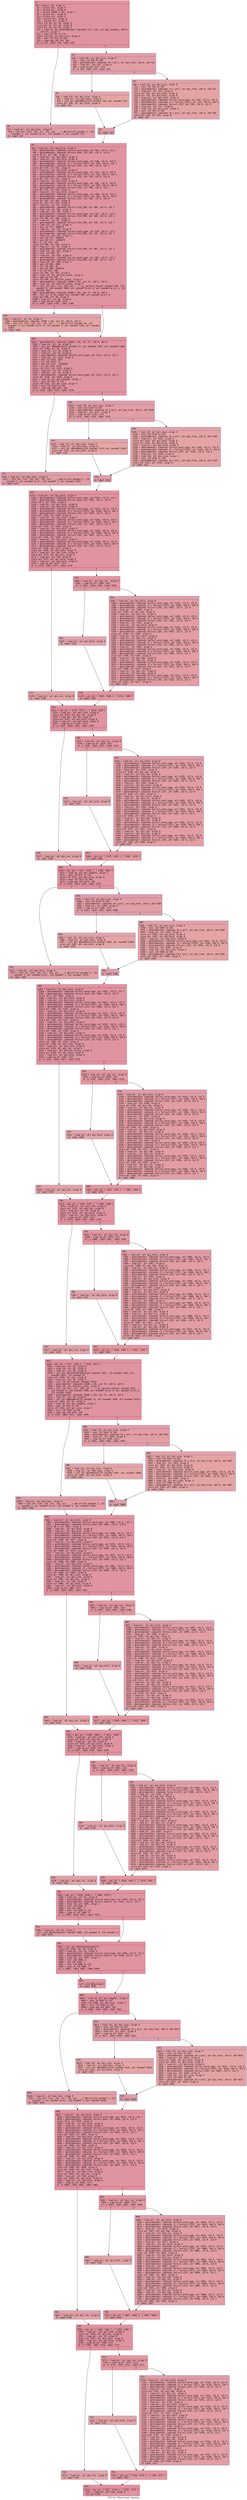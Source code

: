digraph "CFG for 'FilterCreate' function" {
	label="CFG for 'FilterCreate' function";

	Node0x6000015a6260 [shape=record,color="#b70d28ff", style=filled, fillcolor="#b70d2870" fontname="Courier",label="{3:\l|  %4 = alloca i32, align 4\l  %5 = alloca ptr, align 8\l  %6 = alloca ptr, align 8\l  %7 = alloca [2048 x i8], align 1\l  %8 = alloca ptr, align 8\l  %9 = alloca ptr, align 8\l  %10 = alloca ptr, align 8\l  %11 = alloca ptr, align 8\l  store i32 %0, ptr %4, align 4\l  store ptr %1, ptr %5, align 8\l  store ptr %2, ptr %6, align 8\l  %12 = load i8, ptr getelementptr inbounds ([0 x i8], ptr @zz_lengths, i64 0,\l... i64 57), align 1\l  %13 = zext i8 %12 to i32\l  store i32 %13, ptr @zz_size, align 4\l  %14 = sext i32 %13 to i64\l  %15 = icmp uge i64 %14, 265\l  br i1 %15, label %16, label %19\l|{<s0>T|<s1>F}}"];
	Node0x6000015a6260:s0 -> Node0x6000015a62b0[tooltip="3 -> 16\nProbability 50.00%" ];
	Node0x6000015a6260:s1 -> Node0x6000015a6300[tooltip="3 -> 19\nProbability 50.00%" ];
	Node0x6000015a62b0 [shape=record,color="#3d50c3ff", style=filled, fillcolor="#be242e70" fontname="Courier",label="{16:\l|  %17 = load ptr, ptr @no_fpos, align 8\l  %18 = call ptr (i32, i32, ptr, i32, ptr, ...) @Error(i32 noundef 1, i32\l... noundef 1, ptr noundef @.str, i32 noundef 1, ptr noundef %17)\l  br label %43\l}"];
	Node0x6000015a62b0 -> Node0x6000015a6440[tooltip="16 -> 43\nProbability 100.00%" ];
	Node0x6000015a6300 [shape=record,color="#3d50c3ff", style=filled, fillcolor="#be242e70" fontname="Courier",label="{19:\l|  %20 = load i32, ptr @zz_size, align 4\l  %21 = sext i32 %20 to i64\l  %22 = getelementptr inbounds [0 x ptr], ptr @zz_free, i64 0, i64 %21\l  %23 = load ptr, ptr %22, align 8\l  %24 = icmp eq ptr %23, null\l  br i1 %24, label %25, label %29\l|{<s0>T|<s1>F}}"];
	Node0x6000015a6300:s0 -> Node0x6000015a6350[tooltip="19 -> 25\nProbability 37.50%" ];
	Node0x6000015a6300:s1 -> Node0x6000015a63a0[tooltip="19 -> 29\nProbability 62.50%" ];
	Node0x6000015a6350 [shape=record,color="#3d50c3ff", style=filled, fillcolor="#c5333470" fontname="Courier",label="{25:\l|  %26 = load i32, ptr @zz_size, align 4\l  %27 = load ptr, ptr @no_fpos, align 8\l  %28 = call ptr @GetMemory(i32 noundef %26, ptr noundef %27)\l  store ptr %28, ptr @zz_hold, align 8\l  br label %42\l}"];
	Node0x6000015a6350 -> Node0x6000015a63f0[tooltip="25 -> 42\nProbability 100.00%" ];
	Node0x6000015a63a0 [shape=record,color="#3d50c3ff", style=filled, fillcolor="#c32e3170" fontname="Courier",label="{29:\l|  %30 = load i32, ptr @zz_size, align 4\l  %31 = sext i32 %30 to i64\l  %32 = getelementptr inbounds [0 x ptr], ptr @zz_free, i64 0, i64 %31\l  %33 = load ptr, ptr %32, align 8\l  store ptr %33, ptr @zz_hold, align 8\l  store ptr %33, ptr @zz_hold, align 8\l  %34 = load ptr, ptr @zz_hold, align 8\l  %35 = getelementptr inbounds %struct.word_type, ptr %34, i32 0, i32 0\l  %36 = getelementptr inbounds [2 x %struct.LIST], ptr %35, i64 0, i64 0\l  %37 = getelementptr inbounds %struct.LIST, ptr %36, i32 0, i32 0\l  %38 = load ptr, ptr %37, align 8\l  %39 = load i32, ptr @zz_size, align 4\l  %40 = sext i32 %39 to i64\l  %41 = getelementptr inbounds [0 x ptr], ptr @zz_free, i64 0, i64 %40\l  store ptr %38, ptr %41, align 8\l  br label %42\l}"];
	Node0x6000015a63a0 -> Node0x6000015a63f0[tooltip="29 -> 42\nProbability 100.00%" ];
	Node0x6000015a63f0 [shape=record,color="#3d50c3ff", style=filled, fillcolor="#be242e70" fontname="Courier",label="{42:\l|  br label %43\l}"];
	Node0x6000015a63f0 -> Node0x6000015a6440[tooltip="42 -> 43\nProbability 100.00%" ];
	Node0x6000015a6440 [shape=record,color="#b70d28ff", style=filled, fillcolor="#b70d2870" fontname="Courier",label="{43:\l|  %44 = load ptr, ptr @zz_hold, align 8\l  %45 = getelementptr inbounds %struct.word_type, ptr %44, i32 0, i32 1\l  %46 = getelementptr inbounds %struct.anon, ptr %45, i32 0, i32 0\l  store i8 57, ptr %46, align 8\l  %47 = load ptr, ptr @zz_hold, align 8\l  %48 = load ptr, ptr @zz_hold, align 8\l  %49 = getelementptr inbounds %struct.word_type, ptr %48, i32 0, i32 0\l  %50 = getelementptr inbounds [2 x %struct.LIST], ptr %49, i64 0, i64 1\l  %51 = getelementptr inbounds %struct.LIST, ptr %50, i32 0, i32 1\l  store ptr %47, ptr %51, align 8\l  %52 = load ptr, ptr @zz_hold, align 8\l  %53 = getelementptr inbounds %struct.word_type, ptr %52, i32 0, i32 0\l  %54 = getelementptr inbounds [2 x %struct.LIST], ptr %53, i64 0, i64 1\l  %55 = getelementptr inbounds %struct.LIST, ptr %54, i32 0, i32 0\l  store ptr %47, ptr %55, align 8\l  %56 = load ptr, ptr @zz_hold, align 8\l  %57 = getelementptr inbounds %struct.word_type, ptr %56, i32 0, i32 0\l  %58 = getelementptr inbounds [2 x %struct.LIST], ptr %57, i64 0, i64 0\l  %59 = getelementptr inbounds %struct.LIST, ptr %58, i32 0, i32 1\l  store ptr %47, ptr %59, align 8\l  %60 = load ptr, ptr @zz_hold, align 8\l  %61 = getelementptr inbounds %struct.word_type, ptr %60, i32 0, i32 0\l  %62 = getelementptr inbounds [2 x %struct.LIST], ptr %61, i64 0, i64 0\l  %63 = getelementptr inbounds %struct.LIST, ptr %62, i32 0, i32 0\l  store ptr %47, ptr %63, align 8\l  store ptr %47, ptr %10, align 8\l  %64 = load ptr, ptr %6, align 8\l  %65 = getelementptr inbounds %struct.FILE_POS, ptr %64, i32 0, i32 2\l  %66 = load i16, ptr %65, align 2\l  %67 = load ptr, ptr %10, align 8\l  %68 = getelementptr inbounds %struct.word_type, ptr %67, i32 0, i32 1\l  %69 = getelementptr inbounds %struct.FILE_POS, ptr %68, i32 0, i32 2\l  store i16 %66, ptr %69, align 2\l  %70 = load ptr, ptr %6, align 8\l  %71 = getelementptr inbounds %struct.FILE_POS, ptr %70, i32 0, i32 3\l  %72 = load i32, ptr %71, align 4\l  %73 = and i32 %72, 1048575\l  %74 = load ptr, ptr %10, align 8\l  %75 = getelementptr inbounds %struct.word_type, ptr %74, i32 0, i32 1\l  %76 = getelementptr inbounds %struct.FILE_POS, ptr %75, i32 0, i32 3\l  %77 = load i32, ptr %76, align 4\l  %78 = and i32 %73, 1048575\l  %79 = and i32 %77, -1048576\l  %80 = or i32 %79, %78\l  store i32 %80, ptr %76, align 4\l  %81 = load ptr, ptr %6, align 8\l  %82 = getelementptr inbounds %struct.FILE_POS, ptr %81, i32 0, i32 3\l  %83 = load i32, ptr %82, align 4\l  %84 = lshr i32 %83, 20\l  %85 = load ptr, ptr %10, align 8\l  %86 = getelementptr inbounds %struct.word_type, ptr %85, i32 0, i32 1\l  %87 = getelementptr inbounds %struct.FILE_POS, ptr %86, i32 0, i32 3\l  %88 = load i32, ptr %87, align 4\l  %89 = and i32 %84, 4095\l  %90 = shl i32 %89, 20\l  %91 = and i32 %88, 1048575\l  %92 = or i32 %91, %90\l  store i32 %92, ptr %87, align 4\l  %93 = load i32, ptr @filter_count, align 4\l  %94 = add nsw i32 %93, 1\l  store i32 %94, ptr @filter_count, align 4\l  %95 = getelementptr inbounds [2048 x i8], ptr %7, i64 0, i64 0\l  %96 = load i32, ptr @filter_count, align 4\l  %97 = call i32 (ptr, i32, i64, ptr, ...) @__sprintf_chk(ptr noundef %95, i32\l... noundef 0, i64 noundef 2048, ptr noundef @.str.4, ptr noundef @.str.1, i32\l... noundef %96)\l  %98 = getelementptr inbounds [2048 x i8], ptr %7, i64 0, i64 0\l  %99 = call ptr @\"\\01_fopen\"(ptr noundef %98, ptr noundef @.str.5)\l  store ptr %99, ptr %8, align 8\l  %100 = load ptr, ptr %8, align 8\l  %101 = icmp eq ptr %100, null\l  br i1 %101, label %102, label %106\l|{<s0>T|<s1>F}}"];
	Node0x6000015a6440:s0 -> Node0x6000015a6490[tooltip="43 -> 102\nProbability 37.50%" ];
	Node0x6000015a6440:s1 -> Node0x6000015a64e0[tooltip="43 -> 106\nProbability 62.50%" ];
	Node0x6000015a6490 [shape=record,color="#3d50c3ff", style=filled, fillcolor="#c32e3170" fontname="Courier",label="{102:\l|  %103 = load ptr, ptr %6, align 8\l  %104 = getelementptr inbounds [2048 x i8], ptr %7, i64 0, i64 0\l  %105 = call ptr (i32, i32, ptr, i32, ptr, ...) @Error(i32 noundef 40, i32\l... noundef 1, ptr noundef @.str.6, i32 noundef 1, ptr noundef %103, ptr noundef\l... %104)\l  br label %106\l}"];
	Node0x6000015a6490 -> Node0x6000015a64e0[tooltip="102 -> 106\nProbability 100.00%" ];
	Node0x6000015a64e0 [shape=record,color="#b70d28ff", style=filled, fillcolor="#b70d2870" fontname="Courier",label="{106:\l|  %107 = getelementptr inbounds [2048 x i8], ptr %7, i64 0, i64 0\l  %108 = load ptr, ptr %6, align 8\l  %109 = call ptr @MakeWord(i32 noundef 11, ptr noundef %107, ptr noundef %108)\l  store ptr %109, ptr %9, align 8\l  %110 = load i32, ptr %4, align 4\l  %111 = load ptr, ptr %9, align 8\l  %112 = getelementptr inbounds %struct.word_type, ptr %111, i32 0, i32 2\l  %113 = load i32, ptr %112, align 8\l  %114 = and i32 %110, 1023\l  %115 = shl i32 %114, 12\l  %116 = and i32 %113, -4190209\l  %117 = or i32 %116, %115\l  store i32 %117, ptr %112, align 8\l  %118 = load ptr, ptr %5, align 8\l  %119 = load ptr, ptr %9, align 8\l  %120 = getelementptr inbounds %struct.word_type, ptr %119, i32 0, i32 3\l  store ptr %118, ptr %120, align 8\l  %121 = load i8, ptr @zz_lengths, align 1\l  %122 = zext i8 %121 to i32\l  store i32 %122, ptr @zz_size, align 4\l  %123 = sext i32 %122 to i64\l  %124 = icmp uge i64 %123, 265\l  br i1 %124, label %125, label %128\l|{<s0>T|<s1>F}}"];
	Node0x6000015a64e0:s0 -> Node0x6000015a6530[tooltip="106 -> 125\nProbability 50.00%" ];
	Node0x6000015a64e0:s1 -> Node0x6000015a6580[tooltip="106 -> 128\nProbability 50.00%" ];
	Node0x6000015a6530 [shape=record,color="#3d50c3ff", style=filled, fillcolor="#be242e70" fontname="Courier",label="{125:\l|  %126 = load ptr, ptr @no_fpos, align 8\l  %127 = call ptr (i32, i32, ptr, i32, ptr, ...) @Error(i32 noundef 1, i32\l... noundef 1, ptr noundef @.str, i32 noundef 1, ptr noundef %126)\l  br label %152\l}"];
	Node0x6000015a6530 -> Node0x6000015a66c0[tooltip="125 -> 152\nProbability 100.00%" ];
	Node0x6000015a6580 [shape=record,color="#3d50c3ff", style=filled, fillcolor="#be242e70" fontname="Courier",label="{128:\l|  %129 = load i32, ptr @zz_size, align 4\l  %130 = sext i32 %129 to i64\l  %131 = getelementptr inbounds [0 x ptr], ptr @zz_free, i64 0, i64 %130\l  %132 = load ptr, ptr %131, align 8\l  %133 = icmp eq ptr %132, null\l  br i1 %133, label %134, label %138\l|{<s0>T|<s1>F}}"];
	Node0x6000015a6580:s0 -> Node0x6000015a65d0[tooltip="128 -> 134\nProbability 37.50%" ];
	Node0x6000015a6580:s1 -> Node0x6000015a6620[tooltip="128 -> 138\nProbability 62.50%" ];
	Node0x6000015a65d0 [shape=record,color="#3d50c3ff", style=filled, fillcolor="#c5333470" fontname="Courier",label="{134:\l|  %135 = load i32, ptr @zz_size, align 4\l  %136 = load ptr, ptr @no_fpos, align 8\l  %137 = call ptr @GetMemory(i32 noundef %135, ptr noundef %136)\l  store ptr %137, ptr @zz_hold, align 8\l  br label %151\l}"];
	Node0x6000015a65d0 -> Node0x6000015a6670[tooltip="134 -> 151\nProbability 100.00%" ];
	Node0x6000015a6620 [shape=record,color="#3d50c3ff", style=filled, fillcolor="#c32e3170" fontname="Courier",label="{138:\l|  %139 = load i32, ptr @zz_size, align 4\l  %140 = sext i32 %139 to i64\l  %141 = getelementptr inbounds [0 x ptr], ptr @zz_free, i64 0, i64 %140\l  %142 = load ptr, ptr %141, align 8\l  store ptr %142, ptr @zz_hold, align 8\l  store ptr %142, ptr @zz_hold, align 8\l  %143 = load ptr, ptr @zz_hold, align 8\l  %144 = getelementptr inbounds %struct.word_type, ptr %143, i32 0, i32 0\l  %145 = getelementptr inbounds [2 x %struct.LIST], ptr %144, i64 0, i64 0\l  %146 = getelementptr inbounds %struct.LIST, ptr %145, i32 0, i32 0\l  %147 = load ptr, ptr %146, align 8\l  %148 = load i32, ptr @zz_size, align 4\l  %149 = sext i32 %148 to i64\l  %150 = getelementptr inbounds [0 x ptr], ptr @zz_free, i64 0, i64 %149\l  store ptr %147, ptr %150, align 8\l  br label %151\l}"];
	Node0x6000015a6620 -> Node0x6000015a6670[tooltip="138 -> 151\nProbability 100.00%" ];
	Node0x6000015a6670 [shape=record,color="#3d50c3ff", style=filled, fillcolor="#be242e70" fontname="Courier",label="{151:\l|  br label %152\l}"];
	Node0x6000015a6670 -> Node0x6000015a66c0[tooltip="151 -> 152\nProbability 100.00%" ];
	Node0x6000015a66c0 [shape=record,color="#b70d28ff", style=filled, fillcolor="#b70d2870" fontname="Courier",label="{152:\l|  %153 = load ptr, ptr @zz_hold, align 8\l  %154 = getelementptr inbounds %struct.word_type, ptr %153, i32 0, i32 1\l  %155 = getelementptr inbounds %struct.anon, ptr %154, i32 0, i32 0\l  store i8 0, ptr %155, align 8\l  %156 = load ptr, ptr @zz_hold, align 8\l  %157 = load ptr, ptr @zz_hold, align 8\l  %158 = getelementptr inbounds %struct.word_type, ptr %157, i32 0, i32 0\l  %159 = getelementptr inbounds [2 x %struct.LIST], ptr %158, i64 0, i64 1\l  %160 = getelementptr inbounds %struct.LIST, ptr %159, i32 0, i32 1\l  store ptr %156, ptr %160, align 8\l  %161 = load ptr, ptr @zz_hold, align 8\l  %162 = getelementptr inbounds %struct.word_type, ptr %161, i32 0, i32 0\l  %163 = getelementptr inbounds [2 x %struct.LIST], ptr %162, i64 0, i64 1\l  %164 = getelementptr inbounds %struct.LIST, ptr %163, i32 0, i32 0\l  store ptr %156, ptr %164, align 8\l  %165 = load ptr, ptr @zz_hold, align 8\l  %166 = getelementptr inbounds %struct.word_type, ptr %165, i32 0, i32 0\l  %167 = getelementptr inbounds [2 x %struct.LIST], ptr %166, i64 0, i64 0\l  %168 = getelementptr inbounds %struct.LIST, ptr %167, i32 0, i32 1\l  store ptr %156, ptr %168, align 8\l  %169 = load ptr, ptr @zz_hold, align 8\l  %170 = getelementptr inbounds %struct.word_type, ptr %169, i32 0, i32 0\l  %171 = getelementptr inbounds [2 x %struct.LIST], ptr %170, i64 0, i64 0\l  %172 = getelementptr inbounds %struct.LIST, ptr %171, i32 0, i32 0\l  store ptr %156, ptr %172, align 8\l  store ptr %156, ptr @xx_link, align 8\l  %173 = load ptr, ptr @xx_link, align 8\l  store ptr %173, ptr @zz_res, align 8\l  %174 = load ptr, ptr %10, align 8\l  store ptr %174, ptr @zz_hold, align 8\l  %175 = load ptr, ptr @zz_hold, align 8\l  %176 = icmp eq ptr %175, null\l  br i1 %176, label %177, label %179\l|{<s0>T|<s1>F}}"];
	Node0x6000015a66c0:s0 -> Node0x6000015a6710[tooltip="152 -> 177\nProbability 37.50%" ];
	Node0x6000015a66c0:s1 -> Node0x6000015a6760[tooltip="152 -> 179\nProbability 62.50%" ];
	Node0x6000015a6710 [shape=record,color="#3d50c3ff", style=filled, fillcolor="#c32e3170" fontname="Courier",label="{177:\l|  %178 = load ptr, ptr @zz_res, align 8\l  br label %220\l}"];
	Node0x6000015a6710 -> Node0x6000015a68a0[tooltip="177 -> 220\nProbability 100.00%" ];
	Node0x6000015a6760 [shape=record,color="#b70d28ff", style=filled, fillcolor="#bb1b2c70" fontname="Courier",label="{179:\l|  %180 = load ptr, ptr @zz_res, align 8\l  %181 = icmp eq ptr %180, null\l  br i1 %181, label %182, label %184\l|{<s0>T|<s1>F}}"];
	Node0x6000015a6760:s0 -> Node0x6000015a67b0[tooltip="179 -> 182\nProbability 37.50%" ];
	Node0x6000015a6760:s1 -> Node0x6000015a6800[tooltip="179 -> 184\nProbability 62.50%" ];
	Node0x6000015a67b0 [shape=record,color="#3d50c3ff", style=filled, fillcolor="#c5333470" fontname="Courier",label="{182:\l|  %183 = load ptr, ptr @zz_hold, align 8\l  br label %218\l}"];
	Node0x6000015a67b0 -> Node0x6000015a6850[tooltip="182 -> 218\nProbability 100.00%" ];
	Node0x6000015a6800 [shape=record,color="#3d50c3ff", style=filled, fillcolor="#be242e70" fontname="Courier",label="{184:\l|  %185 = load ptr, ptr @zz_hold, align 8\l  %186 = getelementptr inbounds %struct.word_type, ptr %185, i32 0, i32 0\l  %187 = getelementptr inbounds [2 x %struct.LIST], ptr %186, i64 0, i64 0\l  %188 = getelementptr inbounds %struct.LIST, ptr %187, i32 0, i32 0\l  %189 = load ptr, ptr %188, align 8\l  store ptr %189, ptr @zz_tmp, align 8\l  %190 = load ptr, ptr @zz_res, align 8\l  %191 = getelementptr inbounds %struct.word_type, ptr %190, i32 0, i32 0\l  %192 = getelementptr inbounds [2 x %struct.LIST], ptr %191, i64 0, i64 0\l  %193 = getelementptr inbounds %struct.LIST, ptr %192, i32 0, i32 0\l  %194 = load ptr, ptr %193, align 8\l  %195 = load ptr, ptr @zz_hold, align 8\l  %196 = getelementptr inbounds %struct.word_type, ptr %195, i32 0, i32 0\l  %197 = getelementptr inbounds [2 x %struct.LIST], ptr %196, i64 0, i64 0\l  %198 = getelementptr inbounds %struct.LIST, ptr %197, i32 0, i32 0\l  store ptr %194, ptr %198, align 8\l  %199 = load ptr, ptr @zz_hold, align 8\l  %200 = load ptr, ptr @zz_res, align 8\l  %201 = getelementptr inbounds %struct.word_type, ptr %200, i32 0, i32 0\l  %202 = getelementptr inbounds [2 x %struct.LIST], ptr %201, i64 0, i64 0\l  %203 = getelementptr inbounds %struct.LIST, ptr %202, i32 0, i32 0\l  %204 = load ptr, ptr %203, align 8\l  %205 = getelementptr inbounds %struct.word_type, ptr %204, i32 0, i32 0\l  %206 = getelementptr inbounds [2 x %struct.LIST], ptr %205, i64 0, i64 0\l  %207 = getelementptr inbounds %struct.LIST, ptr %206, i32 0, i32 1\l  store ptr %199, ptr %207, align 8\l  %208 = load ptr, ptr @zz_tmp, align 8\l  %209 = load ptr, ptr @zz_res, align 8\l  %210 = getelementptr inbounds %struct.word_type, ptr %209, i32 0, i32 0\l  %211 = getelementptr inbounds [2 x %struct.LIST], ptr %210, i64 0, i64 0\l  %212 = getelementptr inbounds %struct.LIST, ptr %211, i32 0, i32 0\l  store ptr %208, ptr %212, align 8\l  %213 = load ptr, ptr @zz_res, align 8\l  %214 = load ptr, ptr @zz_tmp, align 8\l  %215 = getelementptr inbounds %struct.word_type, ptr %214, i32 0, i32 0\l  %216 = getelementptr inbounds [2 x %struct.LIST], ptr %215, i64 0, i64 0\l  %217 = getelementptr inbounds %struct.LIST, ptr %216, i32 0, i32 1\l  store ptr %213, ptr %217, align 8\l  br label %218\l}"];
	Node0x6000015a6800 -> Node0x6000015a6850[tooltip="184 -> 218\nProbability 100.00%" ];
	Node0x6000015a6850 [shape=record,color="#b70d28ff", style=filled, fillcolor="#bb1b2c70" fontname="Courier",label="{218:\l|  %219 = phi ptr [ %183, %182 ], [ %213, %184 ]\l  br label %220\l}"];
	Node0x6000015a6850 -> Node0x6000015a68a0[tooltip="218 -> 220\nProbability 100.00%" ];
	Node0x6000015a68a0 [shape=record,color="#b70d28ff", style=filled, fillcolor="#b70d2870" fontname="Courier",label="{220:\l|  %221 = phi ptr [ %178, %177 ], [ %219, %218 ]\l  %222 = load ptr, ptr @xx_link, align 8\l  store ptr %222, ptr @zz_res, align 8\l  %223 = load ptr, ptr %9, align 8\l  store ptr %223, ptr @zz_hold, align 8\l  %224 = load ptr, ptr @zz_hold, align 8\l  %225 = icmp eq ptr %224, null\l  br i1 %225, label %226, label %228\l|{<s0>T|<s1>F}}"];
	Node0x6000015a68a0:s0 -> Node0x6000015a68f0[tooltip="220 -> 226\nProbability 37.50%" ];
	Node0x6000015a68a0:s1 -> Node0x6000015a6940[tooltip="220 -> 228\nProbability 62.50%" ];
	Node0x6000015a68f0 [shape=record,color="#3d50c3ff", style=filled, fillcolor="#c32e3170" fontname="Courier",label="{226:\l|  %227 = load ptr, ptr @zz_res, align 8\l  br label %269\l}"];
	Node0x6000015a68f0 -> Node0x6000015a6a80[tooltip="226 -> 269\nProbability 100.00%" ];
	Node0x6000015a6940 [shape=record,color="#b70d28ff", style=filled, fillcolor="#bb1b2c70" fontname="Courier",label="{228:\l|  %229 = load ptr, ptr @zz_res, align 8\l  %230 = icmp eq ptr %229, null\l  br i1 %230, label %231, label %233\l|{<s0>T|<s1>F}}"];
	Node0x6000015a6940:s0 -> Node0x6000015a6990[tooltip="228 -> 231\nProbability 37.50%" ];
	Node0x6000015a6940:s1 -> Node0x6000015a69e0[tooltip="228 -> 233\nProbability 62.50%" ];
	Node0x6000015a6990 [shape=record,color="#3d50c3ff", style=filled, fillcolor="#c5333470" fontname="Courier",label="{231:\l|  %232 = load ptr, ptr @zz_hold, align 8\l  br label %267\l}"];
	Node0x6000015a6990 -> Node0x6000015a6a30[tooltip="231 -> 267\nProbability 100.00%" ];
	Node0x6000015a69e0 [shape=record,color="#3d50c3ff", style=filled, fillcolor="#be242e70" fontname="Courier",label="{233:\l|  %234 = load ptr, ptr @zz_hold, align 8\l  %235 = getelementptr inbounds %struct.word_type, ptr %234, i32 0, i32 0\l  %236 = getelementptr inbounds [2 x %struct.LIST], ptr %235, i64 0, i64 1\l  %237 = getelementptr inbounds %struct.LIST, ptr %236, i32 0, i32 0\l  %238 = load ptr, ptr %237, align 8\l  store ptr %238, ptr @zz_tmp, align 8\l  %239 = load ptr, ptr @zz_res, align 8\l  %240 = getelementptr inbounds %struct.word_type, ptr %239, i32 0, i32 0\l  %241 = getelementptr inbounds [2 x %struct.LIST], ptr %240, i64 0, i64 1\l  %242 = getelementptr inbounds %struct.LIST, ptr %241, i32 0, i32 0\l  %243 = load ptr, ptr %242, align 8\l  %244 = load ptr, ptr @zz_hold, align 8\l  %245 = getelementptr inbounds %struct.word_type, ptr %244, i32 0, i32 0\l  %246 = getelementptr inbounds [2 x %struct.LIST], ptr %245, i64 0, i64 1\l  %247 = getelementptr inbounds %struct.LIST, ptr %246, i32 0, i32 0\l  store ptr %243, ptr %247, align 8\l  %248 = load ptr, ptr @zz_hold, align 8\l  %249 = load ptr, ptr @zz_res, align 8\l  %250 = getelementptr inbounds %struct.word_type, ptr %249, i32 0, i32 0\l  %251 = getelementptr inbounds [2 x %struct.LIST], ptr %250, i64 0, i64 1\l  %252 = getelementptr inbounds %struct.LIST, ptr %251, i32 0, i32 0\l  %253 = load ptr, ptr %252, align 8\l  %254 = getelementptr inbounds %struct.word_type, ptr %253, i32 0, i32 0\l  %255 = getelementptr inbounds [2 x %struct.LIST], ptr %254, i64 0, i64 1\l  %256 = getelementptr inbounds %struct.LIST, ptr %255, i32 0, i32 1\l  store ptr %248, ptr %256, align 8\l  %257 = load ptr, ptr @zz_tmp, align 8\l  %258 = load ptr, ptr @zz_res, align 8\l  %259 = getelementptr inbounds %struct.word_type, ptr %258, i32 0, i32 0\l  %260 = getelementptr inbounds [2 x %struct.LIST], ptr %259, i64 0, i64 1\l  %261 = getelementptr inbounds %struct.LIST, ptr %260, i32 0, i32 0\l  store ptr %257, ptr %261, align 8\l  %262 = load ptr, ptr @zz_res, align 8\l  %263 = load ptr, ptr @zz_tmp, align 8\l  %264 = getelementptr inbounds %struct.word_type, ptr %263, i32 0, i32 0\l  %265 = getelementptr inbounds [2 x %struct.LIST], ptr %264, i64 0, i64 1\l  %266 = getelementptr inbounds %struct.LIST, ptr %265, i32 0, i32 1\l  store ptr %262, ptr %266, align 8\l  br label %267\l}"];
	Node0x6000015a69e0 -> Node0x6000015a6a30[tooltip="233 -> 267\nProbability 100.00%" ];
	Node0x6000015a6a30 [shape=record,color="#b70d28ff", style=filled, fillcolor="#bb1b2c70" fontname="Courier",label="{267:\l|  %268 = phi ptr [ %232, %231 ], [ %262, %233 ]\l  br label %269\l}"];
	Node0x6000015a6a30 -> Node0x6000015a6a80[tooltip="267 -> 269\nProbability 100.00%" ];
	Node0x6000015a6a80 [shape=record,color="#b70d28ff", style=filled, fillcolor="#b70d2870" fontname="Courier",label="{269:\l|  %270 = phi ptr [ %227, %226 ], [ %268, %267 ]\l  %271 = load i8, ptr @zz_lengths, align 1\l  %272 = zext i8 %271 to i32\l  store i32 %272, ptr @zz_size, align 4\l  %273 = sext i32 %272 to i64\l  %274 = icmp uge i64 %273, 265\l  br i1 %274, label %275, label %278\l|{<s0>T|<s1>F}}"];
	Node0x6000015a6a80:s0 -> Node0x6000015a6ad0[tooltip="269 -> 275\nProbability 50.00%" ];
	Node0x6000015a6a80:s1 -> Node0x6000015a6b20[tooltip="269 -> 278\nProbability 50.00%" ];
	Node0x6000015a6ad0 [shape=record,color="#3d50c3ff", style=filled, fillcolor="#be242e70" fontname="Courier",label="{275:\l|  %276 = load ptr, ptr @no_fpos, align 8\l  %277 = call ptr (i32, i32, ptr, i32, ptr, ...) @Error(i32 noundef 1, i32\l... noundef 1, ptr noundef @.str, i32 noundef 1, ptr noundef %276)\l  br label %302\l}"];
	Node0x6000015a6ad0 -> Node0x6000015a6c60[tooltip="275 -> 302\nProbability 100.00%" ];
	Node0x6000015a6b20 [shape=record,color="#3d50c3ff", style=filled, fillcolor="#be242e70" fontname="Courier",label="{278:\l|  %279 = load i32, ptr @zz_size, align 4\l  %280 = sext i32 %279 to i64\l  %281 = getelementptr inbounds [0 x ptr], ptr @zz_free, i64 0, i64 %280\l  %282 = load ptr, ptr %281, align 8\l  %283 = icmp eq ptr %282, null\l  br i1 %283, label %284, label %288\l|{<s0>T|<s1>F}}"];
	Node0x6000015a6b20:s0 -> Node0x6000015a6b70[tooltip="278 -> 284\nProbability 37.50%" ];
	Node0x6000015a6b20:s1 -> Node0x6000015a6bc0[tooltip="278 -> 288\nProbability 62.50%" ];
	Node0x6000015a6b70 [shape=record,color="#3d50c3ff", style=filled, fillcolor="#c5333470" fontname="Courier",label="{284:\l|  %285 = load i32, ptr @zz_size, align 4\l  %286 = load ptr, ptr @no_fpos, align 8\l  %287 = call ptr @GetMemory(i32 noundef %285, ptr noundef %286)\l  store ptr %287, ptr @zz_hold, align 8\l  br label %301\l}"];
	Node0x6000015a6b70 -> Node0x6000015a6c10[tooltip="284 -> 301\nProbability 100.00%" ];
	Node0x6000015a6bc0 [shape=record,color="#3d50c3ff", style=filled, fillcolor="#c32e3170" fontname="Courier",label="{288:\l|  %289 = load i32, ptr @zz_size, align 4\l  %290 = sext i32 %289 to i64\l  %291 = getelementptr inbounds [0 x ptr], ptr @zz_free, i64 0, i64 %290\l  %292 = load ptr, ptr %291, align 8\l  store ptr %292, ptr @zz_hold, align 8\l  store ptr %292, ptr @zz_hold, align 8\l  %293 = load ptr, ptr @zz_hold, align 8\l  %294 = getelementptr inbounds %struct.word_type, ptr %293, i32 0, i32 0\l  %295 = getelementptr inbounds [2 x %struct.LIST], ptr %294, i64 0, i64 0\l  %296 = getelementptr inbounds %struct.LIST, ptr %295, i32 0, i32 0\l  %297 = load ptr, ptr %296, align 8\l  %298 = load i32, ptr @zz_size, align 4\l  %299 = sext i32 %298 to i64\l  %300 = getelementptr inbounds [0 x ptr], ptr @zz_free, i64 0, i64 %299\l  store ptr %297, ptr %300, align 8\l  br label %301\l}"];
	Node0x6000015a6bc0 -> Node0x6000015a6c10[tooltip="288 -> 301\nProbability 100.00%" ];
	Node0x6000015a6c10 [shape=record,color="#3d50c3ff", style=filled, fillcolor="#be242e70" fontname="Courier",label="{301:\l|  br label %302\l}"];
	Node0x6000015a6c10 -> Node0x6000015a6c60[tooltip="301 -> 302\nProbability 100.00%" ];
	Node0x6000015a6c60 [shape=record,color="#b70d28ff", style=filled, fillcolor="#b70d2870" fontname="Courier",label="{302:\l|  %303 = load ptr, ptr @zz_hold, align 8\l  %304 = getelementptr inbounds %struct.word_type, ptr %303, i32 0, i32 1\l  %305 = getelementptr inbounds %struct.anon, ptr %304, i32 0, i32 0\l  store i8 0, ptr %305, align 8\l  %306 = load ptr, ptr @zz_hold, align 8\l  %307 = load ptr, ptr @zz_hold, align 8\l  %308 = getelementptr inbounds %struct.word_type, ptr %307, i32 0, i32 0\l  %309 = getelementptr inbounds [2 x %struct.LIST], ptr %308, i64 0, i64 1\l  %310 = getelementptr inbounds %struct.LIST, ptr %309, i32 0, i32 1\l  store ptr %306, ptr %310, align 8\l  %311 = load ptr, ptr @zz_hold, align 8\l  %312 = getelementptr inbounds %struct.word_type, ptr %311, i32 0, i32 0\l  %313 = getelementptr inbounds [2 x %struct.LIST], ptr %312, i64 0, i64 1\l  %314 = getelementptr inbounds %struct.LIST, ptr %313, i32 0, i32 0\l  store ptr %306, ptr %314, align 8\l  %315 = load ptr, ptr @zz_hold, align 8\l  %316 = getelementptr inbounds %struct.word_type, ptr %315, i32 0, i32 0\l  %317 = getelementptr inbounds [2 x %struct.LIST], ptr %316, i64 0, i64 0\l  %318 = getelementptr inbounds %struct.LIST, ptr %317, i32 0, i32 1\l  store ptr %306, ptr %318, align 8\l  %319 = load ptr, ptr @zz_hold, align 8\l  %320 = getelementptr inbounds %struct.word_type, ptr %319, i32 0, i32 0\l  %321 = getelementptr inbounds [2 x %struct.LIST], ptr %320, i64 0, i64 0\l  %322 = getelementptr inbounds %struct.LIST, ptr %321, i32 0, i32 0\l  store ptr %306, ptr %322, align 8\l  store ptr %306, ptr @xx_link, align 8\l  %323 = load ptr, ptr @xx_link, align 8\l  store ptr %323, ptr @zz_res, align 8\l  %324 = load ptr, ptr @filter_active, align 8\l  store ptr %324, ptr @zz_hold, align 8\l  %325 = load ptr, ptr @zz_hold, align 8\l  %326 = icmp eq ptr %325, null\l  br i1 %326, label %327, label %329\l|{<s0>T|<s1>F}}"];
	Node0x6000015a6c60:s0 -> Node0x6000015a6cb0[tooltip="302 -> 327\nProbability 37.50%" ];
	Node0x6000015a6c60:s1 -> Node0x6000015a6d00[tooltip="302 -> 329\nProbability 62.50%" ];
	Node0x6000015a6cb0 [shape=record,color="#3d50c3ff", style=filled, fillcolor="#c32e3170" fontname="Courier",label="{327:\l|  %328 = load ptr, ptr @zz_res, align 8\l  br label %370\l}"];
	Node0x6000015a6cb0 -> Node0x6000015a6e40[tooltip="327 -> 370\nProbability 100.00%" ];
	Node0x6000015a6d00 [shape=record,color="#b70d28ff", style=filled, fillcolor="#bb1b2c70" fontname="Courier",label="{329:\l|  %330 = load ptr, ptr @zz_res, align 8\l  %331 = icmp eq ptr %330, null\l  br i1 %331, label %332, label %334\l|{<s0>T|<s1>F}}"];
	Node0x6000015a6d00:s0 -> Node0x6000015a6d50[tooltip="329 -> 332\nProbability 37.50%" ];
	Node0x6000015a6d00:s1 -> Node0x6000015a6da0[tooltip="329 -> 334\nProbability 62.50%" ];
	Node0x6000015a6d50 [shape=record,color="#3d50c3ff", style=filled, fillcolor="#c5333470" fontname="Courier",label="{332:\l|  %333 = load ptr, ptr @zz_hold, align 8\l  br label %368\l}"];
	Node0x6000015a6d50 -> Node0x6000015a6df0[tooltip="332 -> 368\nProbability 100.00%" ];
	Node0x6000015a6da0 [shape=record,color="#3d50c3ff", style=filled, fillcolor="#be242e70" fontname="Courier",label="{334:\l|  %335 = load ptr, ptr @zz_hold, align 8\l  %336 = getelementptr inbounds %struct.word_type, ptr %335, i32 0, i32 0\l  %337 = getelementptr inbounds [2 x %struct.LIST], ptr %336, i64 0, i64 0\l  %338 = getelementptr inbounds %struct.LIST, ptr %337, i32 0, i32 0\l  %339 = load ptr, ptr %338, align 8\l  store ptr %339, ptr @zz_tmp, align 8\l  %340 = load ptr, ptr @zz_res, align 8\l  %341 = getelementptr inbounds %struct.word_type, ptr %340, i32 0, i32 0\l  %342 = getelementptr inbounds [2 x %struct.LIST], ptr %341, i64 0, i64 0\l  %343 = getelementptr inbounds %struct.LIST, ptr %342, i32 0, i32 0\l  %344 = load ptr, ptr %343, align 8\l  %345 = load ptr, ptr @zz_hold, align 8\l  %346 = getelementptr inbounds %struct.word_type, ptr %345, i32 0, i32 0\l  %347 = getelementptr inbounds [2 x %struct.LIST], ptr %346, i64 0, i64 0\l  %348 = getelementptr inbounds %struct.LIST, ptr %347, i32 0, i32 0\l  store ptr %344, ptr %348, align 8\l  %349 = load ptr, ptr @zz_hold, align 8\l  %350 = load ptr, ptr @zz_res, align 8\l  %351 = getelementptr inbounds %struct.word_type, ptr %350, i32 0, i32 0\l  %352 = getelementptr inbounds [2 x %struct.LIST], ptr %351, i64 0, i64 0\l  %353 = getelementptr inbounds %struct.LIST, ptr %352, i32 0, i32 0\l  %354 = load ptr, ptr %353, align 8\l  %355 = getelementptr inbounds %struct.word_type, ptr %354, i32 0, i32 0\l  %356 = getelementptr inbounds [2 x %struct.LIST], ptr %355, i64 0, i64 0\l  %357 = getelementptr inbounds %struct.LIST, ptr %356, i32 0, i32 1\l  store ptr %349, ptr %357, align 8\l  %358 = load ptr, ptr @zz_tmp, align 8\l  %359 = load ptr, ptr @zz_res, align 8\l  %360 = getelementptr inbounds %struct.word_type, ptr %359, i32 0, i32 0\l  %361 = getelementptr inbounds [2 x %struct.LIST], ptr %360, i64 0, i64 0\l  %362 = getelementptr inbounds %struct.LIST, ptr %361, i32 0, i32 0\l  store ptr %358, ptr %362, align 8\l  %363 = load ptr, ptr @zz_res, align 8\l  %364 = load ptr, ptr @zz_tmp, align 8\l  %365 = getelementptr inbounds %struct.word_type, ptr %364, i32 0, i32 0\l  %366 = getelementptr inbounds [2 x %struct.LIST], ptr %365, i64 0, i64 0\l  %367 = getelementptr inbounds %struct.LIST, ptr %366, i32 0, i32 1\l  store ptr %363, ptr %367, align 8\l  br label %368\l}"];
	Node0x6000015a6da0 -> Node0x6000015a6df0[tooltip="334 -> 368\nProbability 100.00%" ];
	Node0x6000015a6df0 [shape=record,color="#b70d28ff", style=filled, fillcolor="#bb1b2c70" fontname="Courier",label="{368:\l|  %369 = phi ptr [ %333, %332 ], [ %363, %334 ]\l  br label %370\l}"];
	Node0x6000015a6df0 -> Node0x6000015a6e40[tooltip="368 -> 370\nProbability 100.00%" ];
	Node0x6000015a6e40 [shape=record,color="#b70d28ff", style=filled, fillcolor="#b70d2870" fontname="Courier",label="{370:\l|  %371 = phi ptr [ %328, %327 ], [ %369, %368 ]\l  %372 = load ptr, ptr @xx_link, align 8\l  store ptr %372, ptr @zz_res, align 8\l  %373 = load ptr, ptr %9, align 8\l  store ptr %373, ptr @zz_hold, align 8\l  %374 = load ptr, ptr @zz_hold, align 8\l  %375 = icmp eq ptr %374, null\l  br i1 %375, label %376, label %378\l|{<s0>T|<s1>F}}"];
	Node0x6000015a6e40:s0 -> Node0x6000015a6e90[tooltip="370 -> 376\nProbability 37.50%" ];
	Node0x6000015a6e40:s1 -> Node0x6000015a6ee0[tooltip="370 -> 378\nProbability 62.50%" ];
	Node0x6000015a6e90 [shape=record,color="#3d50c3ff", style=filled, fillcolor="#c32e3170" fontname="Courier",label="{376:\l|  %377 = load ptr, ptr @zz_res, align 8\l  br label %419\l}"];
	Node0x6000015a6e90 -> Node0x6000015a7020[tooltip="376 -> 419\nProbability 100.00%" ];
	Node0x6000015a6ee0 [shape=record,color="#b70d28ff", style=filled, fillcolor="#bb1b2c70" fontname="Courier",label="{378:\l|  %379 = load ptr, ptr @zz_res, align 8\l  %380 = icmp eq ptr %379, null\l  br i1 %380, label %381, label %383\l|{<s0>T|<s1>F}}"];
	Node0x6000015a6ee0:s0 -> Node0x6000015a6f30[tooltip="378 -> 381\nProbability 37.50%" ];
	Node0x6000015a6ee0:s1 -> Node0x6000015a6f80[tooltip="378 -> 383\nProbability 62.50%" ];
	Node0x6000015a6f30 [shape=record,color="#3d50c3ff", style=filled, fillcolor="#c5333470" fontname="Courier",label="{381:\l|  %382 = load ptr, ptr @zz_hold, align 8\l  br label %417\l}"];
	Node0x6000015a6f30 -> Node0x6000015a6fd0[tooltip="381 -> 417\nProbability 100.00%" ];
	Node0x6000015a6f80 [shape=record,color="#3d50c3ff", style=filled, fillcolor="#be242e70" fontname="Courier",label="{383:\l|  %384 = load ptr, ptr @zz_hold, align 8\l  %385 = getelementptr inbounds %struct.word_type, ptr %384, i32 0, i32 0\l  %386 = getelementptr inbounds [2 x %struct.LIST], ptr %385, i64 0, i64 1\l  %387 = getelementptr inbounds %struct.LIST, ptr %386, i32 0, i32 0\l  %388 = load ptr, ptr %387, align 8\l  store ptr %388, ptr @zz_tmp, align 8\l  %389 = load ptr, ptr @zz_res, align 8\l  %390 = getelementptr inbounds %struct.word_type, ptr %389, i32 0, i32 0\l  %391 = getelementptr inbounds [2 x %struct.LIST], ptr %390, i64 0, i64 1\l  %392 = getelementptr inbounds %struct.LIST, ptr %391, i32 0, i32 0\l  %393 = load ptr, ptr %392, align 8\l  %394 = load ptr, ptr @zz_hold, align 8\l  %395 = getelementptr inbounds %struct.word_type, ptr %394, i32 0, i32 0\l  %396 = getelementptr inbounds [2 x %struct.LIST], ptr %395, i64 0, i64 1\l  %397 = getelementptr inbounds %struct.LIST, ptr %396, i32 0, i32 0\l  store ptr %393, ptr %397, align 8\l  %398 = load ptr, ptr @zz_hold, align 8\l  %399 = load ptr, ptr @zz_res, align 8\l  %400 = getelementptr inbounds %struct.word_type, ptr %399, i32 0, i32 0\l  %401 = getelementptr inbounds [2 x %struct.LIST], ptr %400, i64 0, i64 1\l  %402 = getelementptr inbounds %struct.LIST, ptr %401, i32 0, i32 0\l  %403 = load ptr, ptr %402, align 8\l  %404 = getelementptr inbounds %struct.word_type, ptr %403, i32 0, i32 0\l  %405 = getelementptr inbounds [2 x %struct.LIST], ptr %404, i64 0, i64 1\l  %406 = getelementptr inbounds %struct.LIST, ptr %405, i32 0, i32 1\l  store ptr %398, ptr %406, align 8\l  %407 = load ptr, ptr @zz_tmp, align 8\l  %408 = load ptr, ptr @zz_res, align 8\l  %409 = getelementptr inbounds %struct.word_type, ptr %408, i32 0, i32 0\l  %410 = getelementptr inbounds [2 x %struct.LIST], ptr %409, i64 0, i64 1\l  %411 = getelementptr inbounds %struct.LIST, ptr %410, i32 0, i32 0\l  store ptr %407, ptr %411, align 8\l  %412 = load ptr, ptr @zz_res, align 8\l  %413 = load ptr, ptr @zz_tmp, align 8\l  %414 = getelementptr inbounds %struct.word_type, ptr %413, i32 0, i32 0\l  %415 = getelementptr inbounds [2 x %struct.LIST], ptr %414, i64 0, i64 1\l  %416 = getelementptr inbounds %struct.LIST, ptr %415, i32 0, i32 1\l  store ptr %412, ptr %416, align 8\l  br label %417\l}"];
	Node0x6000015a6f80 -> Node0x6000015a6fd0[tooltip="383 -> 417\nProbability 100.00%" ];
	Node0x6000015a6fd0 [shape=record,color="#b70d28ff", style=filled, fillcolor="#bb1b2c70" fontname="Courier",label="{417:\l|  %418 = phi ptr [ %382, %381 ], [ %412, %383 ]\l  br label %419\l}"];
	Node0x6000015a6fd0 -> Node0x6000015a7020[tooltip="417 -> 419\nProbability 100.00%" ];
	Node0x6000015a7020 [shape=record,color="#b70d28ff", style=filled, fillcolor="#b70d2870" fontname="Courier",label="{419:\l|  %420 = phi ptr [ %377, %376 ], [ %418, %417 ]\l  %421 = load ptr, ptr %8, align 8\l  %422 = load i32, ptr %4, align 4\l  %423 = load ptr, ptr %6, align 8\l  %424 = call ptr @LexScanVerbatim(ptr noundef %421, i32 noundef %422, ptr\l... noundef %423, i32 noundef 0)\l  store ptr %424, ptr %11, align 8\l  %425 = load ptr, ptr %8, align 8\l  %426 = call i32 @fclose(ptr noundef %425)\l  %427 = getelementptr inbounds [2048 x i8], ptr %7, i64 0, i64 0\l  %428 = load i32, ptr @filter_count, align 4\l  %429 = call i32 (ptr, i32, i64, ptr, ...) @__sprintf_chk(ptr noundef %427,\l... i32 noundef 0, i64 noundef 2048, ptr noundef @.str.4, ptr noundef @.str.2,\l... i32 noundef %428)\l  %430 = getelementptr inbounds [2048 x i8], ptr %7, i64 0, i64 0\l  %431 = load ptr, ptr %6, align 8\l  %432 = call ptr @MakeWord(i32 noundef 11, ptr noundef %430, ptr noundef %431)\l  store ptr %432, ptr %9, align 8\l  %433 = load i8, ptr @zz_lengths, align 1\l  %434 = zext i8 %433 to i32\l  store i32 %434, ptr @zz_size, align 4\l  %435 = sext i32 %434 to i64\l  %436 = icmp uge i64 %435, 265\l  br i1 %436, label %437, label %440\l|{<s0>T|<s1>F}}"];
	Node0x6000015a7020:s0 -> Node0x6000015a7070[tooltip="419 -> 437\nProbability 50.00%" ];
	Node0x6000015a7020:s1 -> Node0x6000015a70c0[tooltip="419 -> 440\nProbability 50.00%" ];
	Node0x6000015a7070 [shape=record,color="#3d50c3ff", style=filled, fillcolor="#be242e70" fontname="Courier",label="{437:\l|  %438 = load ptr, ptr @no_fpos, align 8\l  %439 = call ptr (i32, i32, ptr, i32, ptr, ...) @Error(i32 noundef 1, i32\l... noundef 1, ptr noundef @.str, i32 noundef 1, ptr noundef %438)\l  br label %464\l}"];
	Node0x6000015a7070 -> Node0x6000015a7200[tooltip="437 -> 464\nProbability 100.00%" ];
	Node0x6000015a70c0 [shape=record,color="#3d50c3ff", style=filled, fillcolor="#be242e70" fontname="Courier",label="{440:\l|  %441 = load i32, ptr @zz_size, align 4\l  %442 = sext i32 %441 to i64\l  %443 = getelementptr inbounds [0 x ptr], ptr @zz_free, i64 0, i64 %442\l  %444 = load ptr, ptr %443, align 8\l  %445 = icmp eq ptr %444, null\l  br i1 %445, label %446, label %450\l|{<s0>T|<s1>F}}"];
	Node0x6000015a70c0:s0 -> Node0x6000015a7110[tooltip="440 -> 446\nProbability 37.50%" ];
	Node0x6000015a70c0:s1 -> Node0x6000015a7160[tooltip="440 -> 450\nProbability 62.50%" ];
	Node0x6000015a7110 [shape=record,color="#3d50c3ff", style=filled, fillcolor="#c5333470" fontname="Courier",label="{446:\l|  %447 = load i32, ptr @zz_size, align 4\l  %448 = load ptr, ptr @no_fpos, align 8\l  %449 = call ptr @GetMemory(i32 noundef %447, ptr noundef %448)\l  store ptr %449, ptr @zz_hold, align 8\l  br label %463\l}"];
	Node0x6000015a7110 -> Node0x6000015a71b0[tooltip="446 -> 463\nProbability 100.00%" ];
	Node0x6000015a7160 [shape=record,color="#3d50c3ff", style=filled, fillcolor="#c32e3170" fontname="Courier",label="{450:\l|  %451 = load i32, ptr @zz_size, align 4\l  %452 = sext i32 %451 to i64\l  %453 = getelementptr inbounds [0 x ptr], ptr @zz_free, i64 0, i64 %452\l  %454 = load ptr, ptr %453, align 8\l  store ptr %454, ptr @zz_hold, align 8\l  store ptr %454, ptr @zz_hold, align 8\l  %455 = load ptr, ptr @zz_hold, align 8\l  %456 = getelementptr inbounds %struct.word_type, ptr %455, i32 0, i32 0\l  %457 = getelementptr inbounds [2 x %struct.LIST], ptr %456, i64 0, i64 0\l  %458 = getelementptr inbounds %struct.LIST, ptr %457, i32 0, i32 0\l  %459 = load ptr, ptr %458, align 8\l  %460 = load i32, ptr @zz_size, align 4\l  %461 = sext i32 %460 to i64\l  %462 = getelementptr inbounds [0 x ptr], ptr @zz_free, i64 0, i64 %461\l  store ptr %459, ptr %462, align 8\l  br label %463\l}"];
	Node0x6000015a7160 -> Node0x6000015a71b0[tooltip="450 -> 463\nProbability 100.00%" ];
	Node0x6000015a71b0 [shape=record,color="#3d50c3ff", style=filled, fillcolor="#be242e70" fontname="Courier",label="{463:\l|  br label %464\l}"];
	Node0x6000015a71b0 -> Node0x6000015a7200[tooltip="463 -> 464\nProbability 100.00%" ];
	Node0x6000015a7200 [shape=record,color="#b70d28ff", style=filled, fillcolor="#b70d2870" fontname="Courier",label="{464:\l|  %465 = load ptr, ptr @zz_hold, align 8\l  %466 = getelementptr inbounds %struct.word_type, ptr %465, i32 0, i32 1\l  %467 = getelementptr inbounds %struct.anon, ptr %466, i32 0, i32 0\l  store i8 0, ptr %467, align 8\l  %468 = load ptr, ptr @zz_hold, align 8\l  %469 = load ptr, ptr @zz_hold, align 8\l  %470 = getelementptr inbounds %struct.word_type, ptr %469, i32 0, i32 0\l  %471 = getelementptr inbounds [2 x %struct.LIST], ptr %470, i64 0, i64 1\l  %472 = getelementptr inbounds %struct.LIST, ptr %471, i32 0, i32 1\l  store ptr %468, ptr %472, align 8\l  %473 = load ptr, ptr @zz_hold, align 8\l  %474 = getelementptr inbounds %struct.word_type, ptr %473, i32 0, i32 0\l  %475 = getelementptr inbounds [2 x %struct.LIST], ptr %474, i64 0, i64 1\l  %476 = getelementptr inbounds %struct.LIST, ptr %475, i32 0, i32 0\l  store ptr %468, ptr %476, align 8\l  %477 = load ptr, ptr @zz_hold, align 8\l  %478 = getelementptr inbounds %struct.word_type, ptr %477, i32 0, i32 0\l  %479 = getelementptr inbounds [2 x %struct.LIST], ptr %478, i64 0, i64 0\l  %480 = getelementptr inbounds %struct.LIST, ptr %479, i32 0, i32 1\l  store ptr %468, ptr %480, align 8\l  %481 = load ptr, ptr @zz_hold, align 8\l  %482 = getelementptr inbounds %struct.word_type, ptr %481, i32 0, i32 0\l  %483 = getelementptr inbounds [2 x %struct.LIST], ptr %482, i64 0, i64 0\l  %484 = getelementptr inbounds %struct.LIST, ptr %483, i32 0, i32 0\l  store ptr %468, ptr %484, align 8\l  store ptr %468, ptr @xx_link, align 8\l  %485 = load ptr, ptr @xx_link, align 8\l  store ptr %485, ptr @zz_res, align 8\l  %486 = load ptr, ptr %10, align 8\l  store ptr %486, ptr @zz_hold, align 8\l  %487 = load ptr, ptr @zz_hold, align 8\l  %488 = icmp eq ptr %487, null\l  br i1 %488, label %489, label %491\l|{<s0>T|<s1>F}}"];
	Node0x6000015a7200:s0 -> Node0x6000015a7250[tooltip="464 -> 489\nProbability 37.50%" ];
	Node0x6000015a7200:s1 -> Node0x6000015a72a0[tooltip="464 -> 491\nProbability 62.50%" ];
	Node0x6000015a7250 [shape=record,color="#3d50c3ff", style=filled, fillcolor="#c32e3170" fontname="Courier",label="{489:\l|  %490 = load ptr, ptr @zz_res, align 8\l  br label %532\l}"];
	Node0x6000015a7250 -> Node0x6000015a73e0[tooltip="489 -> 532\nProbability 100.00%" ];
	Node0x6000015a72a0 [shape=record,color="#b70d28ff", style=filled, fillcolor="#bb1b2c70" fontname="Courier",label="{491:\l|  %492 = load ptr, ptr @zz_res, align 8\l  %493 = icmp eq ptr %492, null\l  br i1 %493, label %494, label %496\l|{<s0>T|<s1>F}}"];
	Node0x6000015a72a0:s0 -> Node0x6000015a72f0[tooltip="491 -> 494\nProbability 37.50%" ];
	Node0x6000015a72a0:s1 -> Node0x6000015a7340[tooltip="491 -> 496\nProbability 62.50%" ];
	Node0x6000015a72f0 [shape=record,color="#3d50c3ff", style=filled, fillcolor="#c5333470" fontname="Courier",label="{494:\l|  %495 = load ptr, ptr @zz_hold, align 8\l  br label %530\l}"];
	Node0x6000015a72f0 -> Node0x6000015a7390[tooltip="494 -> 530\nProbability 100.00%" ];
	Node0x6000015a7340 [shape=record,color="#3d50c3ff", style=filled, fillcolor="#be242e70" fontname="Courier",label="{496:\l|  %497 = load ptr, ptr @zz_hold, align 8\l  %498 = getelementptr inbounds %struct.word_type, ptr %497, i32 0, i32 0\l  %499 = getelementptr inbounds [2 x %struct.LIST], ptr %498, i64 0, i64 0\l  %500 = getelementptr inbounds %struct.LIST, ptr %499, i32 0, i32 0\l  %501 = load ptr, ptr %500, align 8\l  store ptr %501, ptr @zz_tmp, align 8\l  %502 = load ptr, ptr @zz_res, align 8\l  %503 = getelementptr inbounds %struct.word_type, ptr %502, i32 0, i32 0\l  %504 = getelementptr inbounds [2 x %struct.LIST], ptr %503, i64 0, i64 0\l  %505 = getelementptr inbounds %struct.LIST, ptr %504, i32 0, i32 0\l  %506 = load ptr, ptr %505, align 8\l  %507 = load ptr, ptr @zz_hold, align 8\l  %508 = getelementptr inbounds %struct.word_type, ptr %507, i32 0, i32 0\l  %509 = getelementptr inbounds [2 x %struct.LIST], ptr %508, i64 0, i64 0\l  %510 = getelementptr inbounds %struct.LIST, ptr %509, i32 0, i32 0\l  store ptr %506, ptr %510, align 8\l  %511 = load ptr, ptr @zz_hold, align 8\l  %512 = load ptr, ptr @zz_res, align 8\l  %513 = getelementptr inbounds %struct.word_type, ptr %512, i32 0, i32 0\l  %514 = getelementptr inbounds [2 x %struct.LIST], ptr %513, i64 0, i64 0\l  %515 = getelementptr inbounds %struct.LIST, ptr %514, i32 0, i32 0\l  %516 = load ptr, ptr %515, align 8\l  %517 = getelementptr inbounds %struct.word_type, ptr %516, i32 0, i32 0\l  %518 = getelementptr inbounds [2 x %struct.LIST], ptr %517, i64 0, i64 0\l  %519 = getelementptr inbounds %struct.LIST, ptr %518, i32 0, i32 1\l  store ptr %511, ptr %519, align 8\l  %520 = load ptr, ptr @zz_tmp, align 8\l  %521 = load ptr, ptr @zz_res, align 8\l  %522 = getelementptr inbounds %struct.word_type, ptr %521, i32 0, i32 0\l  %523 = getelementptr inbounds [2 x %struct.LIST], ptr %522, i64 0, i64 0\l  %524 = getelementptr inbounds %struct.LIST, ptr %523, i32 0, i32 0\l  store ptr %520, ptr %524, align 8\l  %525 = load ptr, ptr @zz_res, align 8\l  %526 = load ptr, ptr @zz_tmp, align 8\l  %527 = getelementptr inbounds %struct.word_type, ptr %526, i32 0, i32 0\l  %528 = getelementptr inbounds [2 x %struct.LIST], ptr %527, i64 0, i64 0\l  %529 = getelementptr inbounds %struct.LIST, ptr %528, i32 0, i32 1\l  store ptr %525, ptr %529, align 8\l  br label %530\l}"];
	Node0x6000015a7340 -> Node0x6000015a7390[tooltip="496 -> 530\nProbability 100.00%" ];
	Node0x6000015a7390 [shape=record,color="#b70d28ff", style=filled, fillcolor="#bb1b2c70" fontname="Courier",label="{530:\l|  %531 = phi ptr [ %495, %494 ], [ %525, %496 ]\l  br label %532\l}"];
	Node0x6000015a7390 -> Node0x6000015a73e0[tooltip="530 -> 532\nProbability 100.00%" ];
	Node0x6000015a73e0 [shape=record,color="#b70d28ff", style=filled, fillcolor="#b70d2870" fontname="Courier",label="{532:\l|  %533 = phi ptr [ %490, %489 ], [ %531, %530 ]\l  %534 = load ptr, ptr @xx_link, align 8\l  store ptr %534, ptr @zz_res, align 8\l  %535 = load ptr, ptr %9, align 8\l  store ptr %535, ptr @zz_hold, align 8\l  %536 = load ptr, ptr @zz_hold, align 8\l  %537 = icmp eq ptr %536, null\l  br i1 %537, label %538, label %540\l|{<s0>T|<s1>F}}"];
	Node0x6000015a73e0:s0 -> Node0x6000015a7430[tooltip="532 -> 538\nProbability 37.50%" ];
	Node0x6000015a73e0:s1 -> Node0x6000015a7480[tooltip="532 -> 540\nProbability 62.50%" ];
	Node0x6000015a7430 [shape=record,color="#3d50c3ff", style=filled, fillcolor="#c32e3170" fontname="Courier",label="{538:\l|  %539 = load ptr, ptr @zz_res, align 8\l  br label %581\l}"];
	Node0x6000015a7430 -> Node0x6000015a75c0[tooltip="538 -> 581\nProbability 100.00%" ];
	Node0x6000015a7480 [shape=record,color="#b70d28ff", style=filled, fillcolor="#bb1b2c70" fontname="Courier",label="{540:\l|  %541 = load ptr, ptr @zz_res, align 8\l  %542 = icmp eq ptr %541, null\l  br i1 %542, label %543, label %545\l|{<s0>T|<s1>F}}"];
	Node0x6000015a7480:s0 -> Node0x6000015a74d0[tooltip="540 -> 543\nProbability 37.50%" ];
	Node0x6000015a7480:s1 -> Node0x6000015a7520[tooltip="540 -> 545\nProbability 62.50%" ];
	Node0x6000015a74d0 [shape=record,color="#3d50c3ff", style=filled, fillcolor="#c5333470" fontname="Courier",label="{543:\l|  %544 = load ptr, ptr @zz_hold, align 8\l  br label %579\l}"];
	Node0x6000015a74d0 -> Node0x6000015a7570[tooltip="543 -> 579\nProbability 100.00%" ];
	Node0x6000015a7520 [shape=record,color="#3d50c3ff", style=filled, fillcolor="#be242e70" fontname="Courier",label="{545:\l|  %546 = load ptr, ptr @zz_hold, align 8\l  %547 = getelementptr inbounds %struct.word_type, ptr %546, i32 0, i32 0\l  %548 = getelementptr inbounds [2 x %struct.LIST], ptr %547, i64 0, i64 1\l  %549 = getelementptr inbounds %struct.LIST, ptr %548, i32 0, i32 0\l  %550 = load ptr, ptr %549, align 8\l  store ptr %550, ptr @zz_tmp, align 8\l  %551 = load ptr, ptr @zz_res, align 8\l  %552 = getelementptr inbounds %struct.word_type, ptr %551, i32 0, i32 0\l  %553 = getelementptr inbounds [2 x %struct.LIST], ptr %552, i64 0, i64 1\l  %554 = getelementptr inbounds %struct.LIST, ptr %553, i32 0, i32 0\l  %555 = load ptr, ptr %554, align 8\l  %556 = load ptr, ptr @zz_hold, align 8\l  %557 = getelementptr inbounds %struct.word_type, ptr %556, i32 0, i32 0\l  %558 = getelementptr inbounds [2 x %struct.LIST], ptr %557, i64 0, i64 1\l  %559 = getelementptr inbounds %struct.LIST, ptr %558, i32 0, i32 0\l  store ptr %555, ptr %559, align 8\l  %560 = load ptr, ptr @zz_hold, align 8\l  %561 = load ptr, ptr @zz_res, align 8\l  %562 = getelementptr inbounds %struct.word_type, ptr %561, i32 0, i32 0\l  %563 = getelementptr inbounds [2 x %struct.LIST], ptr %562, i64 0, i64 1\l  %564 = getelementptr inbounds %struct.LIST, ptr %563, i32 0, i32 0\l  %565 = load ptr, ptr %564, align 8\l  %566 = getelementptr inbounds %struct.word_type, ptr %565, i32 0, i32 0\l  %567 = getelementptr inbounds [2 x %struct.LIST], ptr %566, i64 0, i64 1\l  %568 = getelementptr inbounds %struct.LIST, ptr %567, i32 0, i32 1\l  store ptr %560, ptr %568, align 8\l  %569 = load ptr, ptr @zz_tmp, align 8\l  %570 = load ptr, ptr @zz_res, align 8\l  %571 = getelementptr inbounds %struct.word_type, ptr %570, i32 0, i32 0\l  %572 = getelementptr inbounds [2 x %struct.LIST], ptr %571, i64 0, i64 1\l  %573 = getelementptr inbounds %struct.LIST, ptr %572, i32 0, i32 0\l  store ptr %569, ptr %573, align 8\l  %574 = load ptr, ptr @zz_res, align 8\l  %575 = load ptr, ptr @zz_tmp, align 8\l  %576 = getelementptr inbounds %struct.word_type, ptr %575, i32 0, i32 0\l  %577 = getelementptr inbounds [2 x %struct.LIST], ptr %576, i64 0, i64 1\l  %578 = getelementptr inbounds %struct.LIST, ptr %577, i32 0, i32 1\l  store ptr %574, ptr %578, align 8\l  br label %579\l}"];
	Node0x6000015a7520 -> Node0x6000015a7570[tooltip="545 -> 579\nProbability 100.00%" ];
	Node0x6000015a7570 [shape=record,color="#b70d28ff", style=filled, fillcolor="#bb1b2c70" fontname="Courier",label="{579:\l|  %580 = phi ptr [ %544, %543 ], [ %574, %545 ]\l  br label %581\l}"];
	Node0x6000015a7570 -> Node0x6000015a75c0[tooltip="579 -> 581\nProbability 100.00%" ];
	Node0x6000015a75c0 [shape=record,color="#b70d28ff", style=filled, fillcolor="#b70d2870" fontname="Courier",label="{581:\l|  %582 = phi ptr [ %539, %538 ], [ %580, %579 ]\l  %583 = load ptr, ptr %5, align 8\l  %584 = getelementptr inbounds %struct.word_type, ptr %583, i32 0, i32 2\l  %585 = getelementptr inbounds %struct.anon.5, ptr %584, i32 0, i32 1\l  %586 = load i16, ptr %585, align 1\l  %587 = lshr i16 %586, 8\l  %588 = and i16 %587, 1\l  %589 = zext i16 %588 to i32\l  %590 = icmp ne i32 %589, 0\l  br i1 %590, label %591, label %593\l|{<s0>T|<s1>F}}"];
	Node0x6000015a75c0:s0 -> Node0x6000015a7610[tooltip="581 -> 591\nProbability 62.50%" ];
	Node0x6000015a75c0:s1 -> Node0x6000015a7660[tooltip="581 -> 593\nProbability 37.50%" ];
	Node0x6000015a7610 [shape=record,color="#b70d28ff", style=filled, fillcolor="#bb1b2c70" fontname="Courier",label="{591:\l|  %592 = load ptr, ptr %5, align 8\l  call void @PushScope(ptr noundef %592, i32 noundef 0, i32 noundef 1)\l  br label %593\l}"];
	Node0x6000015a7610 -> Node0x6000015a7660[tooltip="591 -> 593\nProbability 100.00%" ];
	Node0x6000015a7660 [shape=record,color="#b70d28ff", style=filled, fillcolor="#b70d2870" fontname="Courier",label="{593:\l|  %594 = call ptr @GetScopeSnapshot()\l  store ptr %594, ptr %9, align 8\l  %595 = load ptr, ptr %5, align 8\l  %596 = getelementptr inbounds %struct.word_type, ptr %595, i32 0, i32 2\l  %597 = getelementptr inbounds %struct.anon.5, ptr %596, i32 0, i32 1\l  %598 = load i16, ptr %597, align 1\l  %599 = lshr i16 %598, 8\l  %600 = and i16 %599, 1\l  %601 = zext i16 %600 to i32\l  %602 = icmp ne i32 %601, 0\l  br i1 %602, label %603, label %604\l|{<s0>T|<s1>F}}"];
	Node0x6000015a7660:s0 -> Node0x6000015a76b0[tooltip="593 -> 603\nProbability 62.50%" ];
	Node0x6000015a7660:s1 -> Node0x6000015a7700[tooltip="593 -> 604\nProbability 37.50%" ];
	Node0x6000015a76b0 [shape=record,color="#b70d28ff", style=filled, fillcolor="#bb1b2c70" fontname="Courier",label="{603:\l|  call void @PopScope()\l  br label %604\l}"];
	Node0x6000015a76b0 -> Node0x6000015a7700[tooltip="603 -> 604\nProbability 100.00%" ];
	Node0x6000015a7700 [shape=record,color="#b70d28ff", style=filled, fillcolor="#b70d2870" fontname="Courier",label="{604:\l|  %605 = load i8, ptr @zz_lengths, align 1\l  %606 = zext i8 %605 to i32\l  store i32 %606, ptr @zz_size, align 4\l  %607 = sext i32 %606 to i64\l  %608 = icmp uge i64 %607, 265\l  br i1 %608, label %609, label %612\l|{<s0>T|<s1>F}}"];
	Node0x6000015a7700:s0 -> Node0x6000015a7750[tooltip="604 -> 609\nProbability 50.00%" ];
	Node0x6000015a7700:s1 -> Node0x6000015a77a0[tooltip="604 -> 612\nProbability 50.00%" ];
	Node0x6000015a7750 [shape=record,color="#3d50c3ff", style=filled, fillcolor="#be242e70" fontname="Courier",label="{609:\l|  %610 = load ptr, ptr @no_fpos, align 8\l  %611 = call ptr (i32, i32, ptr, i32, ptr, ...) @Error(i32 noundef 1, i32\l... noundef 1, ptr noundef @.str, i32 noundef 1, ptr noundef %610)\l  br label %636\l}"];
	Node0x6000015a7750 -> Node0x6000015a78e0[tooltip="609 -> 636\nProbability 100.00%" ];
	Node0x6000015a77a0 [shape=record,color="#3d50c3ff", style=filled, fillcolor="#be242e70" fontname="Courier",label="{612:\l|  %613 = load i32, ptr @zz_size, align 4\l  %614 = sext i32 %613 to i64\l  %615 = getelementptr inbounds [0 x ptr], ptr @zz_free, i64 0, i64 %614\l  %616 = load ptr, ptr %615, align 8\l  %617 = icmp eq ptr %616, null\l  br i1 %617, label %618, label %622\l|{<s0>T|<s1>F}}"];
	Node0x6000015a77a0:s0 -> Node0x6000015a77f0[tooltip="612 -> 618\nProbability 37.50%" ];
	Node0x6000015a77a0:s1 -> Node0x6000015a7840[tooltip="612 -> 622\nProbability 62.50%" ];
	Node0x6000015a77f0 [shape=record,color="#3d50c3ff", style=filled, fillcolor="#c5333470" fontname="Courier",label="{618:\l|  %619 = load i32, ptr @zz_size, align 4\l  %620 = load ptr, ptr @no_fpos, align 8\l  %621 = call ptr @GetMemory(i32 noundef %619, ptr noundef %620)\l  store ptr %621, ptr @zz_hold, align 8\l  br label %635\l}"];
	Node0x6000015a77f0 -> Node0x6000015a7890[tooltip="618 -> 635\nProbability 100.00%" ];
	Node0x6000015a7840 [shape=record,color="#3d50c3ff", style=filled, fillcolor="#c32e3170" fontname="Courier",label="{622:\l|  %623 = load i32, ptr @zz_size, align 4\l  %624 = sext i32 %623 to i64\l  %625 = getelementptr inbounds [0 x ptr], ptr @zz_free, i64 0, i64 %624\l  %626 = load ptr, ptr %625, align 8\l  store ptr %626, ptr @zz_hold, align 8\l  store ptr %626, ptr @zz_hold, align 8\l  %627 = load ptr, ptr @zz_hold, align 8\l  %628 = getelementptr inbounds %struct.word_type, ptr %627, i32 0, i32 0\l  %629 = getelementptr inbounds [2 x %struct.LIST], ptr %628, i64 0, i64 0\l  %630 = getelementptr inbounds %struct.LIST, ptr %629, i32 0, i32 0\l  %631 = load ptr, ptr %630, align 8\l  %632 = load i32, ptr @zz_size, align 4\l  %633 = sext i32 %632 to i64\l  %634 = getelementptr inbounds [0 x ptr], ptr @zz_free, i64 0, i64 %633\l  store ptr %631, ptr %634, align 8\l  br label %635\l}"];
	Node0x6000015a7840 -> Node0x6000015a7890[tooltip="622 -> 635\nProbability 100.00%" ];
	Node0x6000015a7890 [shape=record,color="#3d50c3ff", style=filled, fillcolor="#be242e70" fontname="Courier",label="{635:\l|  br label %636\l}"];
	Node0x6000015a7890 -> Node0x6000015a78e0[tooltip="635 -> 636\nProbability 100.00%" ];
	Node0x6000015a78e0 [shape=record,color="#b70d28ff", style=filled, fillcolor="#b70d2870" fontname="Courier",label="{636:\l|  %637 = load ptr, ptr @zz_hold, align 8\l  %638 = getelementptr inbounds %struct.word_type, ptr %637, i32 0, i32 1\l  %639 = getelementptr inbounds %struct.anon, ptr %638, i32 0, i32 0\l  store i8 0, ptr %639, align 8\l  %640 = load ptr, ptr @zz_hold, align 8\l  %641 = load ptr, ptr @zz_hold, align 8\l  %642 = getelementptr inbounds %struct.word_type, ptr %641, i32 0, i32 0\l  %643 = getelementptr inbounds [2 x %struct.LIST], ptr %642, i64 0, i64 1\l  %644 = getelementptr inbounds %struct.LIST, ptr %643, i32 0, i32 1\l  store ptr %640, ptr %644, align 8\l  %645 = load ptr, ptr @zz_hold, align 8\l  %646 = getelementptr inbounds %struct.word_type, ptr %645, i32 0, i32 0\l  %647 = getelementptr inbounds [2 x %struct.LIST], ptr %646, i64 0, i64 1\l  %648 = getelementptr inbounds %struct.LIST, ptr %647, i32 0, i32 0\l  store ptr %640, ptr %648, align 8\l  %649 = load ptr, ptr @zz_hold, align 8\l  %650 = getelementptr inbounds %struct.word_type, ptr %649, i32 0, i32 0\l  %651 = getelementptr inbounds [2 x %struct.LIST], ptr %650, i64 0, i64 0\l  %652 = getelementptr inbounds %struct.LIST, ptr %651, i32 0, i32 1\l  store ptr %640, ptr %652, align 8\l  %653 = load ptr, ptr @zz_hold, align 8\l  %654 = getelementptr inbounds %struct.word_type, ptr %653, i32 0, i32 0\l  %655 = getelementptr inbounds [2 x %struct.LIST], ptr %654, i64 0, i64 0\l  %656 = getelementptr inbounds %struct.LIST, ptr %655, i32 0, i32 0\l  store ptr %640, ptr %656, align 8\l  store ptr %640, ptr @xx_link, align 8\l  %657 = load ptr, ptr @xx_link, align 8\l  store ptr %657, ptr @zz_res, align 8\l  %658 = load ptr, ptr %10, align 8\l  store ptr %658, ptr @zz_hold, align 8\l  %659 = load ptr, ptr @zz_hold, align 8\l  %660 = icmp eq ptr %659, null\l  br i1 %660, label %661, label %663\l|{<s0>T|<s1>F}}"];
	Node0x6000015a78e0:s0 -> Node0x6000015a7930[tooltip="636 -> 661\nProbability 37.50%" ];
	Node0x6000015a78e0:s1 -> Node0x6000015a7980[tooltip="636 -> 663\nProbability 62.50%" ];
	Node0x6000015a7930 [shape=record,color="#3d50c3ff", style=filled, fillcolor="#c32e3170" fontname="Courier",label="{661:\l|  %662 = load ptr, ptr @zz_res, align 8\l  br label %704\l}"];
	Node0x6000015a7930 -> Node0x6000015a7ac0[tooltip="661 -> 704\nProbability 100.00%" ];
	Node0x6000015a7980 [shape=record,color="#b70d28ff", style=filled, fillcolor="#bb1b2c70" fontname="Courier",label="{663:\l|  %664 = load ptr, ptr @zz_res, align 8\l  %665 = icmp eq ptr %664, null\l  br i1 %665, label %666, label %668\l|{<s0>T|<s1>F}}"];
	Node0x6000015a7980:s0 -> Node0x6000015a79d0[tooltip="663 -> 666\nProbability 37.50%" ];
	Node0x6000015a7980:s1 -> Node0x6000015a7a20[tooltip="663 -> 668\nProbability 62.50%" ];
	Node0x6000015a79d0 [shape=record,color="#3d50c3ff", style=filled, fillcolor="#c5333470" fontname="Courier",label="{666:\l|  %667 = load ptr, ptr @zz_hold, align 8\l  br label %702\l}"];
	Node0x6000015a79d0 -> Node0x6000015a7a70[tooltip="666 -> 702\nProbability 100.00%" ];
	Node0x6000015a7a20 [shape=record,color="#3d50c3ff", style=filled, fillcolor="#be242e70" fontname="Courier",label="{668:\l|  %669 = load ptr, ptr @zz_hold, align 8\l  %670 = getelementptr inbounds %struct.word_type, ptr %669, i32 0, i32 0\l  %671 = getelementptr inbounds [2 x %struct.LIST], ptr %670, i64 0, i64 0\l  %672 = getelementptr inbounds %struct.LIST, ptr %671, i32 0, i32 0\l  %673 = load ptr, ptr %672, align 8\l  store ptr %673, ptr @zz_tmp, align 8\l  %674 = load ptr, ptr @zz_res, align 8\l  %675 = getelementptr inbounds %struct.word_type, ptr %674, i32 0, i32 0\l  %676 = getelementptr inbounds [2 x %struct.LIST], ptr %675, i64 0, i64 0\l  %677 = getelementptr inbounds %struct.LIST, ptr %676, i32 0, i32 0\l  %678 = load ptr, ptr %677, align 8\l  %679 = load ptr, ptr @zz_hold, align 8\l  %680 = getelementptr inbounds %struct.word_type, ptr %679, i32 0, i32 0\l  %681 = getelementptr inbounds [2 x %struct.LIST], ptr %680, i64 0, i64 0\l  %682 = getelementptr inbounds %struct.LIST, ptr %681, i32 0, i32 0\l  store ptr %678, ptr %682, align 8\l  %683 = load ptr, ptr @zz_hold, align 8\l  %684 = load ptr, ptr @zz_res, align 8\l  %685 = getelementptr inbounds %struct.word_type, ptr %684, i32 0, i32 0\l  %686 = getelementptr inbounds [2 x %struct.LIST], ptr %685, i64 0, i64 0\l  %687 = getelementptr inbounds %struct.LIST, ptr %686, i32 0, i32 0\l  %688 = load ptr, ptr %687, align 8\l  %689 = getelementptr inbounds %struct.word_type, ptr %688, i32 0, i32 0\l  %690 = getelementptr inbounds [2 x %struct.LIST], ptr %689, i64 0, i64 0\l  %691 = getelementptr inbounds %struct.LIST, ptr %690, i32 0, i32 1\l  store ptr %683, ptr %691, align 8\l  %692 = load ptr, ptr @zz_tmp, align 8\l  %693 = load ptr, ptr @zz_res, align 8\l  %694 = getelementptr inbounds %struct.word_type, ptr %693, i32 0, i32 0\l  %695 = getelementptr inbounds [2 x %struct.LIST], ptr %694, i64 0, i64 0\l  %696 = getelementptr inbounds %struct.LIST, ptr %695, i32 0, i32 0\l  store ptr %692, ptr %696, align 8\l  %697 = load ptr, ptr @zz_res, align 8\l  %698 = load ptr, ptr @zz_tmp, align 8\l  %699 = getelementptr inbounds %struct.word_type, ptr %698, i32 0, i32 0\l  %700 = getelementptr inbounds [2 x %struct.LIST], ptr %699, i64 0, i64 0\l  %701 = getelementptr inbounds %struct.LIST, ptr %700, i32 0, i32 1\l  store ptr %697, ptr %701, align 8\l  br label %702\l}"];
	Node0x6000015a7a20 -> Node0x6000015a7a70[tooltip="668 -> 702\nProbability 100.00%" ];
	Node0x6000015a7a70 [shape=record,color="#b70d28ff", style=filled, fillcolor="#bb1b2c70" fontname="Courier",label="{702:\l|  %703 = phi ptr [ %667, %666 ], [ %697, %668 ]\l  br label %704\l}"];
	Node0x6000015a7a70 -> Node0x6000015a7ac0[tooltip="702 -> 704\nProbability 100.00%" ];
	Node0x6000015a7ac0 [shape=record,color="#b70d28ff", style=filled, fillcolor="#b70d2870" fontname="Courier",label="{704:\l|  %705 = phi ptr [ %662, %661 ], [ %703, %702 ]\l  %706 = load ptr, ptr @xx_link, align 8\l  store ptr %706, ptr @zz_res, align 8\l  %707 = load ptr, ptr %9, align 8\l  store ptr %707, ptr @zz_hold, align 8\l  %708 = load ptr, ptr @zz_hold, align 8\l  %709 = icmp eq ptr %708, null\l  br i1 %709, label %710, label %712\l|{<s0>T|<s1>F}}"];
	Node0x6000015a7ac0:s0 -> Node0x6000015a7b10[tooltip="704 -> 710\nProbability 37.50%" ];
	Node0x6000015a7ac0:s1 -> Node0x6000015a7b60[tooltip="704 -> 712\nProbability 62.50%" ];
	Node0x6000015a7b10 [shape=record,color="#3d50c3ff", style=filled, fillcolor="#c32e3170" fontname="Courier",label="{710:\l|  %711 = load ptr, ptr @zz_res, align 8\l  br label %753\l}"];
	Node0x6000015a7b10 -> Node0x6000015a7ca0[tooltip="710 -> 753\nProbability 100.00%" ];
	Node0x6000015a7b60 [shape=record,color="#b70d28ff", style=filled, fillcolor="#bb1b2c70" fontname="Courier",label="{712:\l|  %713 = load ptr, ptr @zz_res, align 8\l  %714 = icmp eq ptr %713, null\l  br i1 %714, label %715, label %717\l|{<s0>T|<s1>F}}"];
	Node0x6000015a7b60:s0 -> Node0x6000015a7bb0[tooltip="712 -> 715\nProbability 37.50%" ];
	Node0x6000015a7b60:s1 -> Node0x6000015a7c00[tooltip="712 -> 717\nProbability 62.50%" ];
	Node0x6000015a7bb0 [shape=record,color="#3d50c3ff", style=filled, fillcolor="#c5333470" fontname="Courier",label="{715:\l|  %716 = load ptr, ptr @zz_hold, align 8\l  br label %751\l}"];
	Node0x6000015a7bb0 -> Node0x6000015a7c50[tooltip="715 -> 751\nProbability 100.00%" ];
	Node0x6000015a7c00 [shape=record,color="#3d50c3ff", style=filled, fillcolor="#be242e70" fontname="Courier",label="{717:\l|  %718 = load ptr, ptr @zz_hold, align 8\l  %719 = getelementptr inbounds %struct.word_type, ptr %718, i32 0, i32 0\l  %720 = getelementptr inbounds [2 x %struct.LIST], ptr %719, i64 0, i64 1\l  %721 = getelementptr inbounds %struct.LIST, ptr %720, i32 0, i32 0\l  %722 = load ptr, ptr %721, align 8\l  store ptr %722, ptr @zz_tmp, align 8\l  %723 = load ptr, ptr @zz_res, align 8\l  %724 = getelementptr inbounds %struct.word_type, ptr %723, i32 0, i32 0\l  %725 = getelementptr inbounds [2 x %struct.LIST], ptr %724, i64 0, i64 1\l  %726 = getelementptr inbounds %struct.LIST, ptr %725, i32 0, i32 0\l  %727 = load ptr, ptr %726, align 8\l  %728 = load ptr, ptr @zz_hold, align 8\l  %729 = getelementptr inbounds %struct.word_type, ptr %728, i32 0, i32 0\l  %730 = getelementptr inbounds [2 x %struct.LIST], ptr %729, i64 0, i64 1\l  %731 = getelementptr inbounds %struct.LIST, ptr %730, i32 0, i32 0\l  store ptr %727, ptr %731, align 8\l  %732 = load ptr, ptr @zz_hold, align 8\l  %733 = load ptr, ptr @zz_res, align 8\l  %734 = getelementptr inbounds %struct.word_type, ptr %733, i32 0, i32 0\l  %735 = getelementptr inbounds [2 x %struct.LIST], ptr %734, i64 0, i64 1\l  %736 = getelementptr inbounds %struct.LIST, ptr %735, i32 0, i32 0\l  %737 = load ptr, ptr %736, align 8\l  %738 = getelementptr inbounds %struct.word_type, ptr %737, i32 0, i32 0\l  %739 = getelementptr inbounds [2 x %struct.LIST], ptr %738, i64 0, i64 1\l  %740 = getelementptr inbounds %struct.LIST, ptr %739, i32 0, i32 1\l  store ptr %732, ptr %740, align 8\l  %741 = load ptr, ptr @zz_tmp, align 8\l  %742 = load ptr, ptr @zz_res, align 8\l  %743 = getelementptr inbounds %struct.word_type, ptr %742, i32 0, i32 0\l  %744 = getelementptr inbounds [2 x %struct.LIST], ptr %743, i64 0, i64 1\l  %745 = getelementptr inbounds %struct.LIST, ptr %744, i32 0, i32 0\l  store ptr %741, ptr %745, align 8\l  %746 = load ptr, ptr @zz_res, align 8\l  %747 = load ptr, ptr @zz_tmp, align 8\l  %748 = getelementptr inbounds %struct.word_type, ptr %747, i32 0, i32 0\l  %749 = getelementptr inbounds [2 x %struct.LIST], ptr %748, i64 0, i64 1\l  %750 = getelementptr inbounds %struct.LIST, ptr %749, i32 0, i32 1\l  store ptr %746, ptr %750, align 8\l  br label %751\l}"];
	Node0x6000015a7c00 -> Node0x6000015a7c50[tooltip="717 -> 751\nProbability 100.00%" ];
	Node0x6000015a7c50 [shape=record,color="#b70d28ff", style=filled, fillcolor="#bb1b2c70" fontname="Courier",label="{751:\l|  %752 = phi ptr [ %716, %715 ], [ %746, %717 ]\l  br label %753\l}"];
	Node0x6000015a7c50 -> Node0x6000015a7ca0[tooltip="751 -> 753\nProbability 100.00%" ];
	Node0x6000015a7ca0 [shape=record,color="#b70d28ff", style=filled, fillcolor="#b70d2870" fontname="Courier",label="{753:\l|  %754 = phi ptr [ %711, %710 ], [ %752, %751 ]\l  %755 = load ptr, ptr %10, align 8\l  ret ptr %755\l}"];
}
